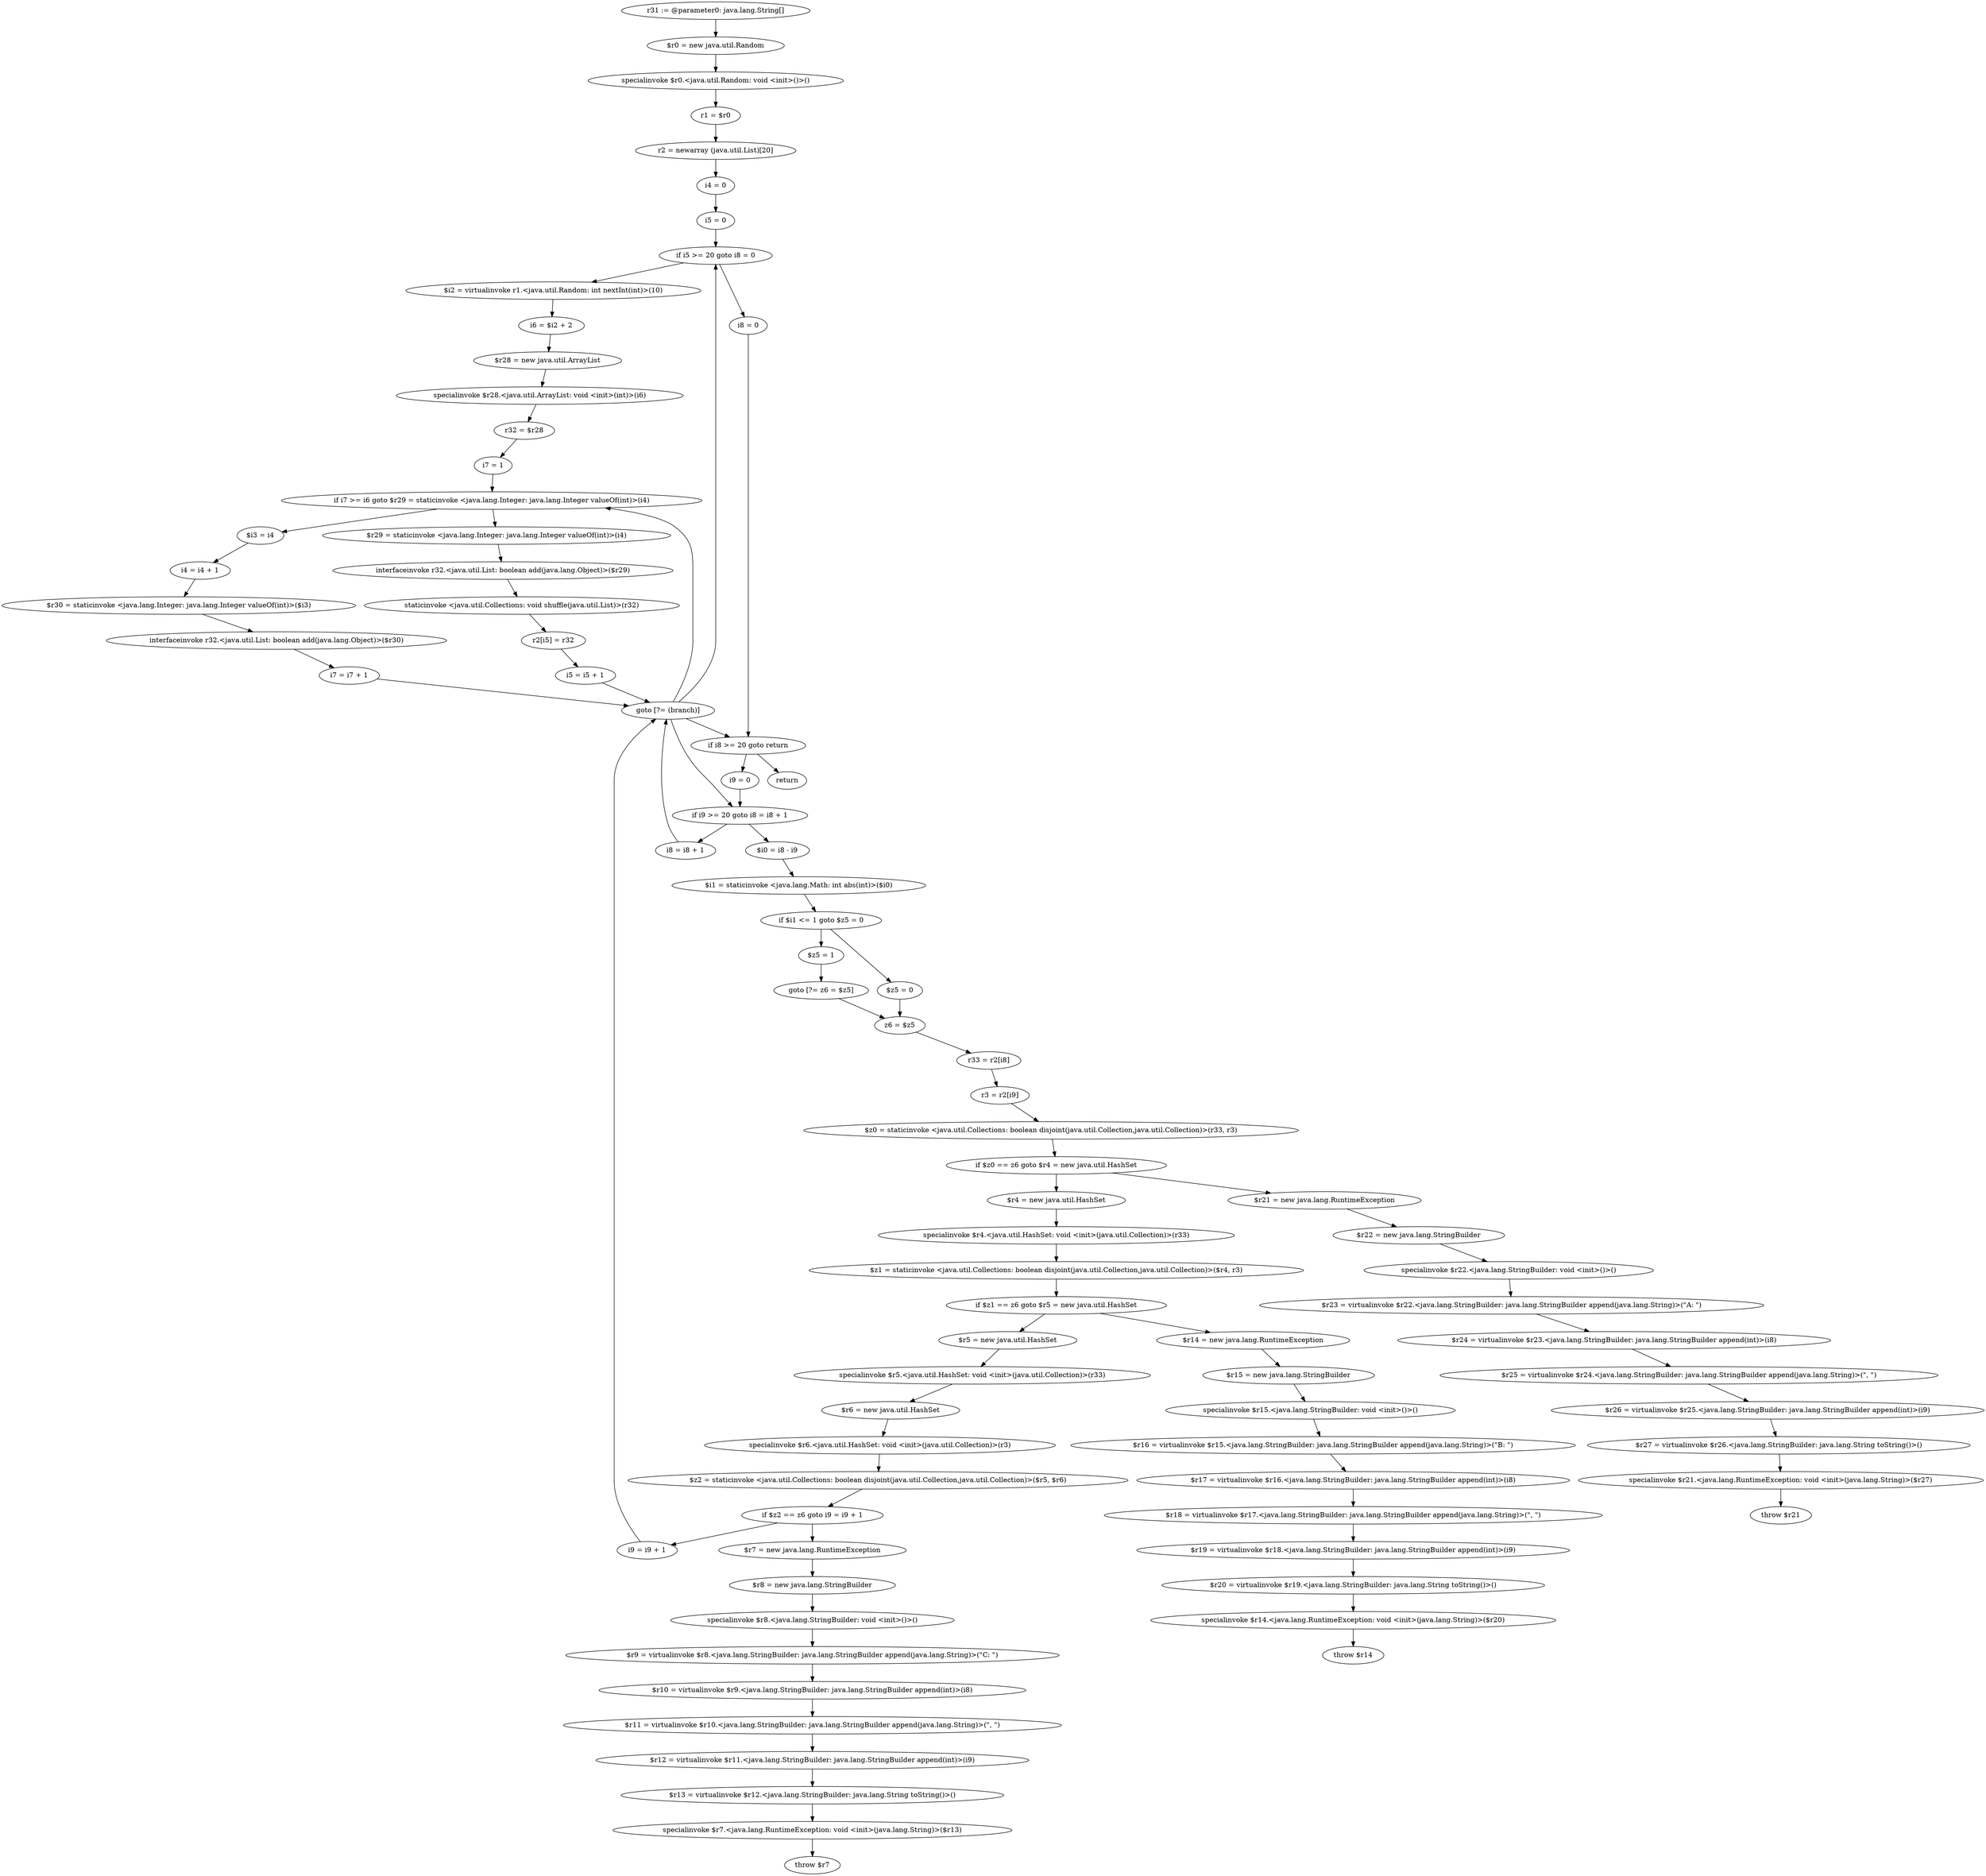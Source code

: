 digraph "unitGraph" {
    "r31 := @parameter0: java.lang.String[]"
    "$r0 = new java.util.Random"
    "specialinvoke $r0.<java.util.Random: void <init>()>()"
    "r1 = $r0"
    "r2 = newarray (java.util.List)[20]"
    "i4 = 0"
    "i5 = 0"
    "if i5 >= 20 goto i8 = 0"
    "$i2 = virtualinvoke r1.<java.util.Random: int nextInt(int)>(10)"
    "i6 = $i2 + 2"
    "$r28 = new java.util.ArrayList"
    "specialinvoke $r28.<java.util.ArrayList: void <init>(int)>(i6)"
    "r32 = $r28"
    "i7 = 1"
    "if i7 >= i6 goto $r29 = staticinvoke <java.lang.Integer: java.lang.Integer valueOf(int)>(i4)"
    "$i3 = i4"
    "i4 = i4 + 1"
    "$r30 = staticinvoke <java.lang.Integer: java.lang.Integer valueOf(int)>($i3)"
    "interfaceinvoke r32.<java.util.List: boolean add(java.lang.Object)>($r30)"
    "i7 = i7 + 1"
    "goto [?= (branch)]"
    "$r29 = staticinvoke <java.lang.Integer: java.lang.Integer valueOf(int)>(i4)"
    "interfaceinvoke r32.<java.util.List: boolean add(java.lang.Object)>($r29)"
    "staticinvoke <java.util.Collections: void shuffle(java.util.List)>(r32)"
    "r2[i5] = r32"
    "i5 = i5 + 1"
    "i8 = 0"
    "if i8 >= 20 goto return"
    "i9 = 0"
    "if i9 >= 20 goto i8 = i8 + 1"
    "$i0 = i8 - i9"
    "$i1 = staticinvoke <java.lang.Math: int abs(int)>($i0)"
    "if $i1 <= 1 goto $z5 = 0"
    "$z5 = 1"
    "goto [?= z6 = $z5]"
    "$z5 = 0"
    "z6 = $z5"
    "r33 = r2[i8]"
    "r3 = r2[i9]"
    "$z0 = staticinvoke <java.util.Collections: boolean disjoint(java.util.Collection,java.util.Collection)>(r33, r3)"
    "if $z0 == z6 goto $r4 = new java.util.HashSet"
    "$r21 = new java.lang.RuntimeException"
    "$r22 = new java.lang.StringBuilder"
    "specialinvoke $r22.<java.lang.StringBuilder: void <init>()>()"
    "$r23 = virtualinvoke $r22.<java.lang.StringBuilder: java.lang.StringBuilder append(java.lang.String)>(\"A: \")"
    "$r24 = virtualinvoke $r23.<java.lang.StringBuilder: java.lang.StringBuilder append(int)>(i8)"
    "$r25 = virtualinvoke $r24.<java.lang.StringBuilder: java.lang.StringBuilder append(java.lang.String)>(\", \")"
    "$r26 = virtualinvoke $r25.<java.lang.StringBuilder: java.lang.StringBuilder append(int)>(i9)"
    "$r27 = virtualinvoke $r26.<java.lang.StringBuilder: java.lang.String toString()>()"
    "specialinvoke $r21.<java.lang.RuntimeException: void <init>(java.lang.String)>($r27)"
    "throw $r21"
    "$r4 = new java.util.HashSet"
    "specialinvoke $r4.<java.util.HashSet: void <init>(java.util.Collection)>(r33)"
    "$z1 = staticinvoke <java.util.Collections: boolean disjoint(java.util.Collection,java.util.Collection)>($r4, r3)"
    "if $z1 == z6 goto $r5 = new java.util.HashSet"
    "$r14 = new java.lang.RuntimeException"
    "$r15 = new java.lang.StringBuilder"
    "specialinvoke $r15.<java.lang.StringBuilder: void <init>()>()"
    "$r16 = virtualinvoke $r15.<java.lang.StringBuilder: java.lang.StringBuilder append(java.lang.String)>(\"B: \")"
    "$r17 = virtualinvoke $r16.<java.lang.StringBuilder: java.lang.StringBuilder append(int)>(i8)"
    "$r18 = virtualinvoke $r17.<java.lang.StringBuilder: java.lang.StringBuilder append(java.lang.String)>(\", \")"
    "$r19 = virtualinvoke $r18.<java.lang.StringBuilder: java.lang.StringBuilder append(int)>(i9)"
    "$r20 = virtualinvoke $r19.<java.lang.StringBuilder: java.lang.String toString()>()"
    "specialinvoke $r14.<java.lang.RuntimeException: void <init>(java.lang.String)>($r20)"
    "throw $r14"
    "$r5 = new java.util.HashSet"
    "specialinvoke $r5.<java.util.HashSet: void <init>(java.util.Collection)>(r33)"
    "$r6 = new java.util.HashSet"
    "specialinvoke $r6.<java.util.HashSet: void <init>(java.util.Collection)>(r3)"
    "$z2 = staticinvoke <java.util.Collections: boolean disjoint(java.util.Collection,java.util.Collection)>($r5, $r6)"
    "if $z2 == z6 goto i9 = i9 + 1"
    "$r7 = new java.lang.RuntimeException"
    "$r8 = new java.lang.StringBuilder"
    "specialinvoke $r8.<java.lang.StringBuilder: void <init>()>()"
    "$r9 = virtualinvoke $r8.<java.lang.StringBuilder: java.lang.StringBuilder append(java.lang.String)>(\"C: \")"
    "$r10 = virtualinvoke $r9.<java.lang.StringBuilder: java.lang.StringBuilder append(int)>(i8)"
    "$r11 = virtualinvoke $r10.<java.lang.StringBuilder: java.lang.StringBuilder append(java.lang.String)>(\", \")"
    "$r12 = virtualinvoke $r11.<java.lang.StringBuilder: java.lang.StringBuilder append(int)>(i9)"
    "$r13 = virtualinvoke $r12.<java.lang.StringBuilder: java.lang.String toString()>()"
    "specialinvoke $r7.<java.lang.RuntimeException: void <init>(java.lang.String)>($r13)"
    "throw $r7"
    "i9 = i9 + 1"
    "i8 = i8 + 1"
    "return"
    "r31 := @parameter0: java.lang.String[]"->"$r0 = new java.util.Random";
    "$r0 = new java.util.Random"->"specialinvoke $r0.<java.util.Random: void <init>()>()";
    "specialinvoke $r0.<java.util.Random: void <init>()>()"->"r1 = $r0";
    "r1 = $r0"->"r2 = newarray (java.util.List)[20]";
    "r2 = newarray (java.util.List)[20]"->"i4 = 0";
    "i4 = 0"->"i5 = 0";
    "i5 = 0"->"if i5 >= 20 goto i8 = 0";
    "if i5 >= 20 goto i8 = 0"->"$i2 = virtualinvoke r1.<java.util.Random: int nextInt(int)>(10)";
    "if i5 >= 20 goto i8 = 0"->"i8 = 0";
    "$i2 = virtualinvoke r1.<java.util.Random: int nextInt(int)>(10)"->"i6 = $i2 + 2";
    "i6 = $i2 + 2"->"$r28 = new java.util.ArrayList";
    "$r28 = new java.util.ArrayList"->"specialinvoke $r28.<java.util.ArrayList: void <init>(int)>(i6)";
    "specialinvoke $r28.<java.util.ArrayList: void <init>(int)>(i6)"->"r32 = $r28";
    "r32 = $r28"->"i7 = 1";
    "i7 = 1"->"if i7 >= i6 goto $r29 = staticinvoke <java.lang.Integer: java.lang.Integer valueOf(int)>(i4)";
    "if i7 >= i6 goto $r29 = staticinvoke <java.lang.Integer: java.lang.Integer valueOf(int)>(i4)"->"$i3 = i4";
    "if i7 >= i6 goto $r29 = staticinvoke <java.lang.Integer: java.lang.Integer valueOf(int)>(i4)"->"$r29 = staticinvoke <java.lang.Integer: java.lang.Integer valueOf(int)>(i4)";
    "$i3 = i4"->"i4 = i4 + 1";
    "i4 = i4 + 1"->"$r30 = staticinvoke <java.lang.Integer: java.lang.Integer valueOf(int)>($i3)";
    "$r30 = staticinvoke <java.lang.Integer: java.lang.Integer valueOf(int)>($i3)"->"interfaceinvoke r32.<java.util.List: boolean add(java.lang.Object)>($r30)";
    "interfaceinvoke r32.<java.util.List: boolean add(java.lang.Object)>($r30)"->"i7 = i7 + 1";
    "i7 = i7 + 1"->"goto [?= (branch)]";
    "goto [?= (branch)]"->"if i7 >= i6 goto $r29 = staticinvoke <java.lang.Integer: java.lang.Integer valueOf(int)>(i4)";
    "$r29 = staticinvoke <java.lang.Integer: java.lang.Integer valueOf(int)>(i4)"->"interfaceinvoke r32.<java.util.List: boolean add(java.lang.Object)>($r29)";
    "interfaceinvoke r32.<java.util.List: boolean add(java.lang.Object)>($r29)"->"staticinvoke <java.util.Collections: void shuffle(java.util.List)>(r32)";
    "staticinvoke <java.util.Collections: void shuffle(java.util.List)>(r32)"->"r2[i5] = r32";
    "r2[i5] = r32"->"i5 = i5 + 1";
    "i5 = i5 + 1"->"goto [?= (branch)]";
    "goto [?= (branch)]"->"if i5 >= 20 goto i8 = 0";
    "i8 = 0"->"if i8 >= 20 goto return";
    "if i8 >= 20 goto return"->"i9 = 0";
    "if i8 >= 20 goto return"->"return";
    "i9 = 0"->"if i9 >= 20 goto i8 = i8 + 1";
    "if i9 >= 20 goto i8 = i8 + 1"->"$i0 = i8 - i9";
    "if i9 >= 20 goto i8 = i8 + 1"->"i8 = i8 + 1";
    "$i0 = i8 - i9"->"$i1 = staticinvoke <java.lang.Math: int abs(int)>($i0)";
    "$i1 = staticinvoke <java.lang.Math: int abs(int)>($i0)"->"if $i1 <= 1 goto $z5 = 0";
    "if $i1 <= 1 goto $z5 = 0"->"$z5 = 1";
    "if $i1 <= 1 goto $z5 = 0"->"$z5 = 0";
    "$z5 = 1"->"goto [?= z6 = $z5]";
    "goto [?= z6 = $z5]"->"z6 = $z5";
    "$z5 = 0"->"z6 = $z5";
    "z6 = $z5"->"r33 = r2[i8]";
    "r33 = r2[i8]"->"r3 = r2[i9]";
    "r3 = r2[i9]"->"$z0 = staticinvoke <java.util.Collections: boolean disjoint(java.util.Collection,java.util.Collection)>(r33, r3)";
    "$z0 = staticinvoke <java.util.Collections: boolean disjoint(java.util.Collection,java.util.Collection)>(r33, r3)"->"if $z0 == z6 goto $r4 = new java.util.HashSet";
    "if $z0 == z6 goto $r4 = new java.util.HashSet"->"$r21 = new java.lang.RuntimeException";
    "if $z0 == z6 goto $r4 = new java.util.HashSet"->"$r4 = new java.util.HashSet";
    "$r21 = new java.lang.RuntimeException"->"$r22 = new java.lang.StringBuilder";
    "$r22 = new java.lang.StringBuilder"->"specialinvoke $r22.<java.lang.StringBuilder: void <init>()>()";
    "specialinvoke $r22.<java.lang.StringBuilder: void <init>()>()"->"$r23 = virtualinvoke $r22.<java.lang.StringBuilder: java.lang.StringBuilder append(java.lang.String)>(\"A: \")";
    "$r23 = virtualinvoke $r22.<java.lang.StringBuilder: java.lang.StringBuilder append(java.lang.String)>(\"A: \")"->"$r24 = virtualinvoke $r23.<java.lang.StringBuilder: java.lang.StringBuilder append(int)>(i8)";
    "$r24 = virtualinvoke $r23.<java.lang.StringBuilder: java.lang.StringBuilder append(int)>(i8)"->"$r25 = virtualinvoke $r24.<java.lang.StringBuilder: java.lang.StringBuilder append(java.lang.String)>(\", \")";
    "$r25 = virtualinvoke $r24.<java.lang.StringBuilder: java.lang.StringBuilder append(java.lang.String)>(\", \")"->"$r26 = virtualinvoke $r25.<java.lang.StringBuilder: java.lang.StringBuilder append(int)>(i9)";
    "$r26 = virtualinvoke $r25.<java.lang.StringBuilder: java.lang.StringBuilder append(int)>(i9)"->"$r27 = virtualinvoke $r26.<java.lang.StringBuilder: java.lang.String toString()>()";
    "$r27 = virtualinvoke $r26.<java.lang.StringBuilder: java.lang.String toString()>()"->"specialinvoke $r21.<java.lang.RuntimeException: void <init>(java.lang.String)>($r27)";
    "specialinvoke $r21.<java.lang.RuntimeException: void <init>(java.lang.String)>($r27)"->"throw $r21";
    "$r4 = new java.util.HashSet"->"specialinvoke $r4.<java.util.HashSet: void <init>(java.util.Collection)>(r33)";
    "specialinvoke $r4.<java.util.HashSet: void <init>(java.util.Collection)>(r33)"->"$z1 = staticinvoke <java.util.Collections: boolean disjoint(java.util.Collection,java.util.Collection)>($r4, r3)";
    "$z1 = staticinvoke <java.util.Collections: boolean disjoint(java.util.Collection,java.util.Collection)>($r4, r3)"->"if $z1 == z6 goto $r5 = new java.util.HashSet";
    "if $z1 == z6 goto $r5 = new java.util.HashSet"->"$r14 = new java.lang.RuntimeException";
    "if $z1 == z6 goto $r5 = new java.util.HashSet"->"$r5 = new java.util.HashSet";
    "$r14 = new java.lang.RuntimeException"->"$r15 = new java.lang.StringBuilder";
    "$r15 = new java.lang.StringBuilder"->"specialinvoke $r15.<java.lang.StringBuilder: void <init>()>()";
    "specialinvoke $r15.<java.lang.StringBuilder: void <init>()>()"->"$r16 = virtualinvoke $r15.<java.lang.StringBuilder: java.lang.StringBuilder append(java.lang.String)>(\"B: \")";
    "$r16 = virtualinvoke $r15.<java.lang.StringBuilder: java.lang.StringBuilder append(java.lang.String)>(\"B: \")"->"$r17 = virtualinvoke $r16.<java.lang.StringBuilder: java.lang.StringBuilder append(int)>(i8)";
    "$r17 = virtualinvoke $r16.<java.lang.StringBuilder: java.lang.StringBuilder append(int)>(i8)"->"$r18 = virtualinvoke $r17.<java.lang.StringBuilder: java.lang.StringBuilder append(java.lang.String)>(\", \")";
    "$r18 = virtualinvoke $r17.<java.lang.StringBuilder: java.lang.StringBuilder append(java.lang.String)>(\", \")"->"$r19 = virtualinvoke $r18.<java.lang.StringBuilder: java.lang.StringBuilder append(int)>(i9)";
    "$r19 = virtualinvoke $r18.<java.lang.StringBuilder: java.lang.StringBuilder append(int)>(i9)"->"$r20 = virtualinvoke $r19.<java.lang.StringBuilder: java.lang.String toString()>()";
    "$r20 = virtualinvoke $r19.<java.lang.StringBuilder: java.lang.String toString()>()"->"specialinvoke $r14.<java.lang.RuntimeException: void <init>(java.lang.String)>($r20)";
    "specialinvoke $r14.<java.lang.RuntimeException: void <init>(java.lang.String)>($r20)"->"throw $r14";
    "$r5 = new java.util.HashSet"->"specialinvoke $r5.<java.util.HashSet: void <init>(java.util.Collection)>(r33)";
    "specialinvoke $r5.<java.util.HashSet: void <init>(java.util.Collection)>(r33)"->"$r6 = new java.util.HashSet";
    "$r6 = new java.util.HashSet"->"specialinvoke $r6.<java.util.HashSet: void <init>(java.util.Collection)>(r3)";
    "specialinvoke $r6.<java.util.HashSet: void <init>(java.util.Collection)>(r3)"->"$z2 = staticinvoke <java.util.Collections: boolean disjoint(java.util.Collection,java.util.Collection)>($r5, $r6)";
    "$z2 = staticinvoke <java.util.Collections: boolean disjoint(java.util.Collection,java.util.Collection)>($r5, $r6)"->"if $z2 == z6 goto i9 = i9 + 1";
    "if $z2 == z6 goto i9 = i9 + 1"->"$r7 = new java.lang.RuntimeException";
    "if $z2 == z6 goto i9 = i9 + 1"->"i9 = i9 + 1";
    "$r7 = new java.lang.RuntimeException"->"$r8 = new java.lang.StringBuilder";
    "$r8 = new java.lang.StringBuilder"->"specialinvoke $r8.<java.lang.StringBuilder: void <init>()>()";
    "specialinvoke $r8.<java.lang.StringBuilder: void <init>()>()"->"$r9 = virtualinvoke $r8.<java.lang.StringBuilder: java.lang.StringBuilder append(java.lang.String)>(\"C: \")";
    "$r9 = virtualinvoke $r8.<java.lang.StringBuilder: java.lang.StringBuilder append(java.lang.String)>(\"C: \")"->"$r10 = virtualinvoke $r9.<java.lang.StringBuilder: java.lang.StringBuilder append(int)>(i8)";
    "$r10 = virtualinvoke $r9.<java.lang.StringBuilder: java.lang.StringBuilder append(int)>(i8)"->"$r11 = virtualinvoke $r10.<java.lang.StringBuilder: java.lang.StringBuilder append(java.lang.String)>(\", \")";
    "$r11 = virtualinvoke $r10.<java.lang.StringBuilder: java.lang.StringBuilder append(java.lang.String)>(\", \")"->"$r12 = virtualinvoke $r11.<java.lang.StringBuilder: java.lang.StringBuilder append(int)>(i9)";
    "$r12 = virtualinvoke $r11.<java.lang.StringBuilder: java.lang.StringBuilder append(int)>(i9)"->"$r13 = virtualinvoke $r12.<java.lang.StringBuilder: java.lang.String toString()>()";
    "$r13 = virtualinvoke $r12.<java.lang.StringBuilder: java.lang.String toString()>()"->"specialinvoke $r7.<java.lang.RuntimeException: void <init>(java.lang.String)>($r13)";
    "specialinvoke $r7.<java.lang.RuntimeException: void <init>(java.lang.String)>($r13)"->"throw $r7";
    "i9 = i9 + 1"->"goto [?= (branch)]";
    "goto [?= (branch)]"->"if i9 >= 20 goto i8 = i8 + 1";
    "i8 = i8 + 1"->"goto [?= (branch)]";
    "goto [?= (branch)]"->"if i8 >= 20 goto return";
}
